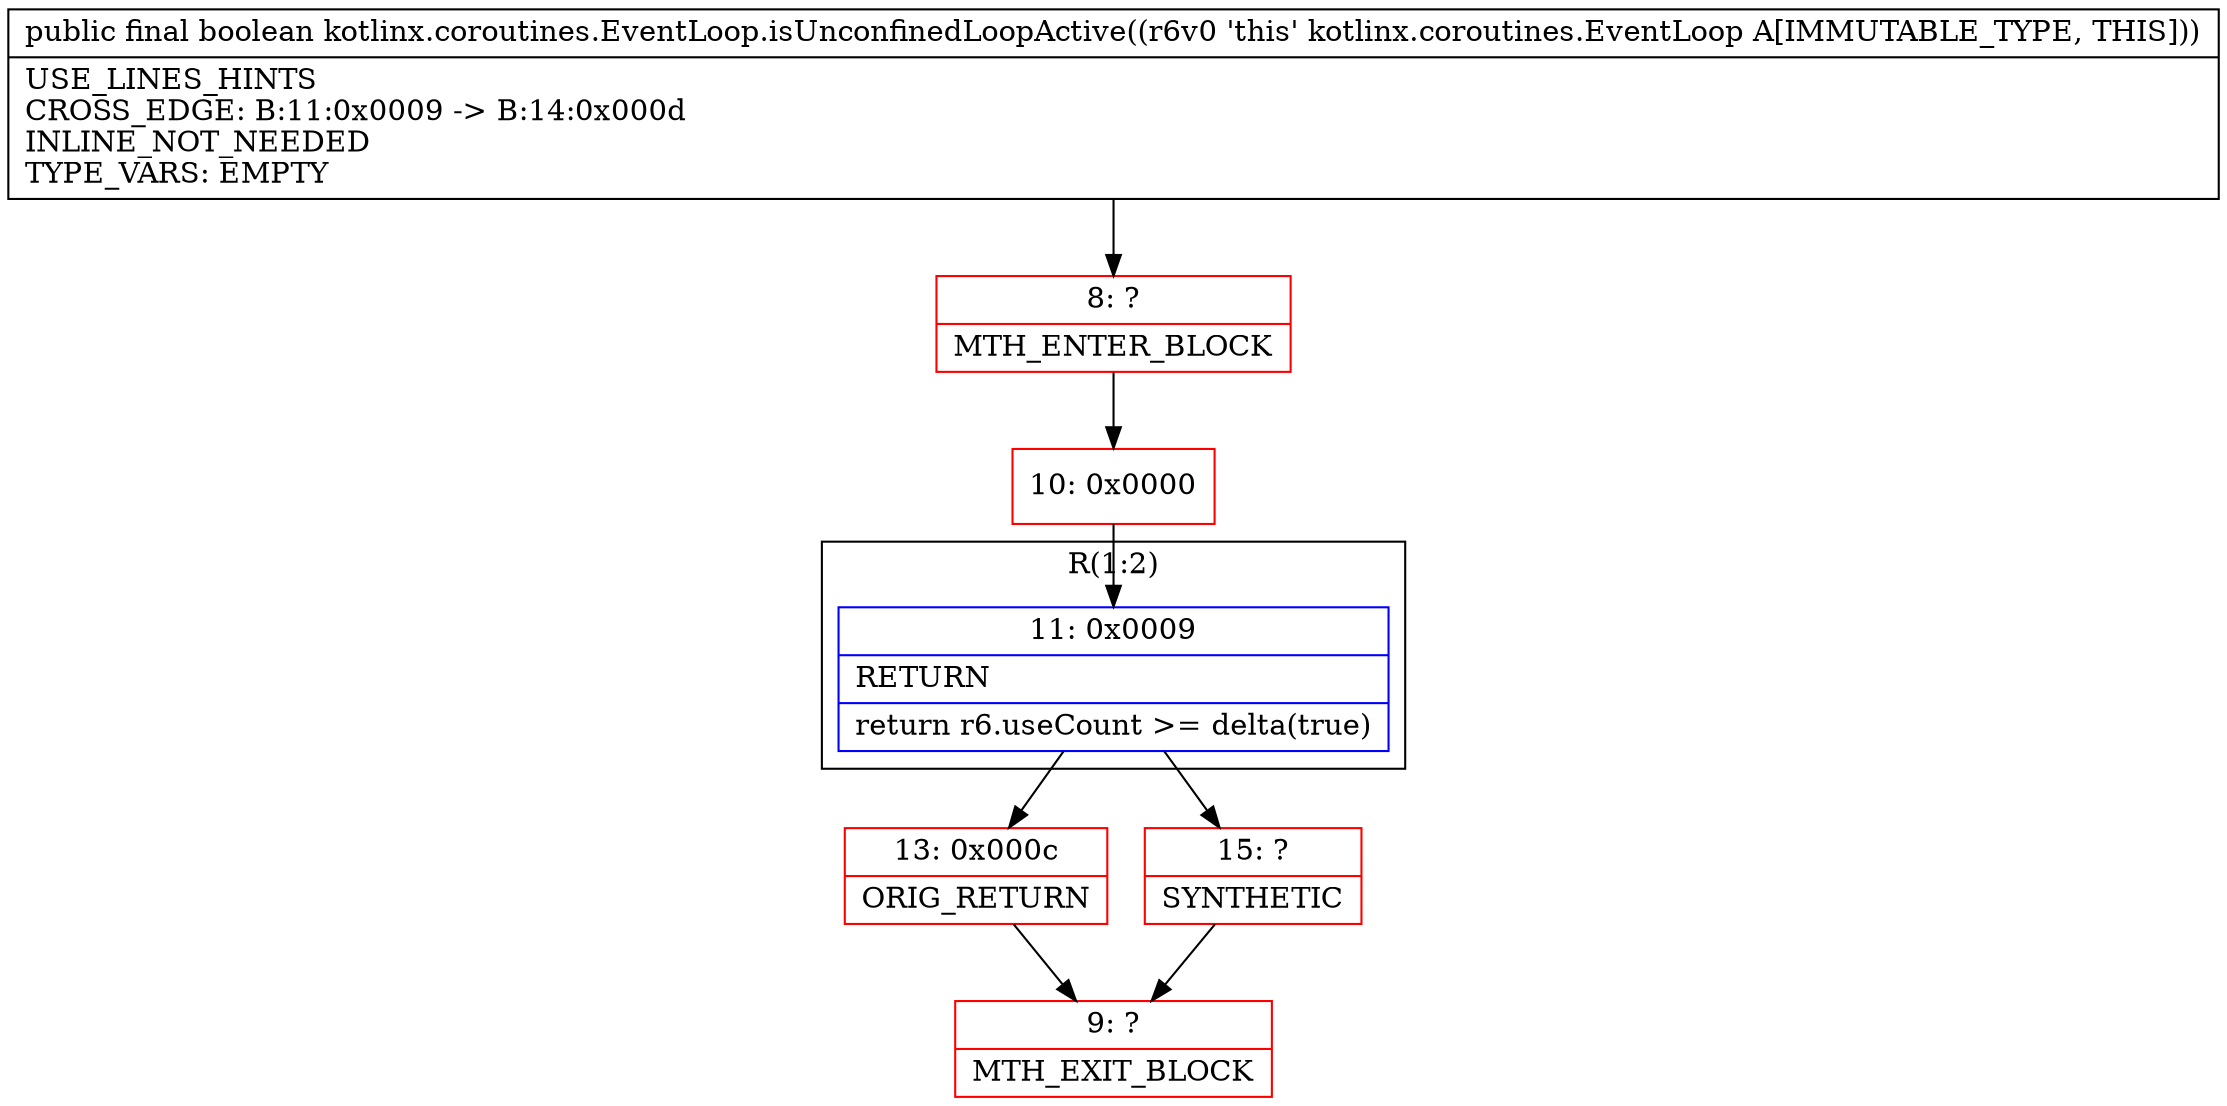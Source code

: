 digraph "CFG forkotlinx.coroutines.EventLoop.isUnconfinedLoopActive()Z" {
subgraph cluster_Region_149760367 {
label = "R(1:2)";
node [shape=record,color=blue];
Node_11 [shape=record,label="{11\:\ 0x0009|RETURN\l|return r6.useCount \>= delta(true)\l}"];
}
Node_8 [shape=record,color=red,label="{8\:\ ?|MTH_ENTER_BLOCK\l}"];
Node_10 [shape=record,color=red,label="{10\:\ 0x0000}"];
Node_13 [shape=record,color=red,label="{13\:\ 0x000c|ORIG_RETURN\l}"];
Node_9 [shape=record,color=red,label="{9\:\ ?|MTH_EXIT_BLOCK\l}"];
Node_15 [shape=record,color=red,label="{15\:\ ?|SYNTHETIC\l}"];
MethodNode[shape=record,label="{public final boolean kotlinx.coroutines.EventLoop.isUnconfinedLoopActive((r6v0 'this' kotlinx.coroutines.EventLoop A[IMMUTABLE_TYPE, THIS]))  | USE_LINES_HINTS\lCROSS_EDGE: B:11:0x0009 \-\> B:14:0x000d\lINLINE_NOT_NEEDED\lTYPE_VARS: EMPTY\l}"];
MethodNode -> Node_8;Node_11 -> Node_13;
Node_11 -> Node_15;
Node_8 -> Node_10;
Node_10 -> Node_11;
Node_13 -> Node_9;
Node_15 -> Node_9;
}

